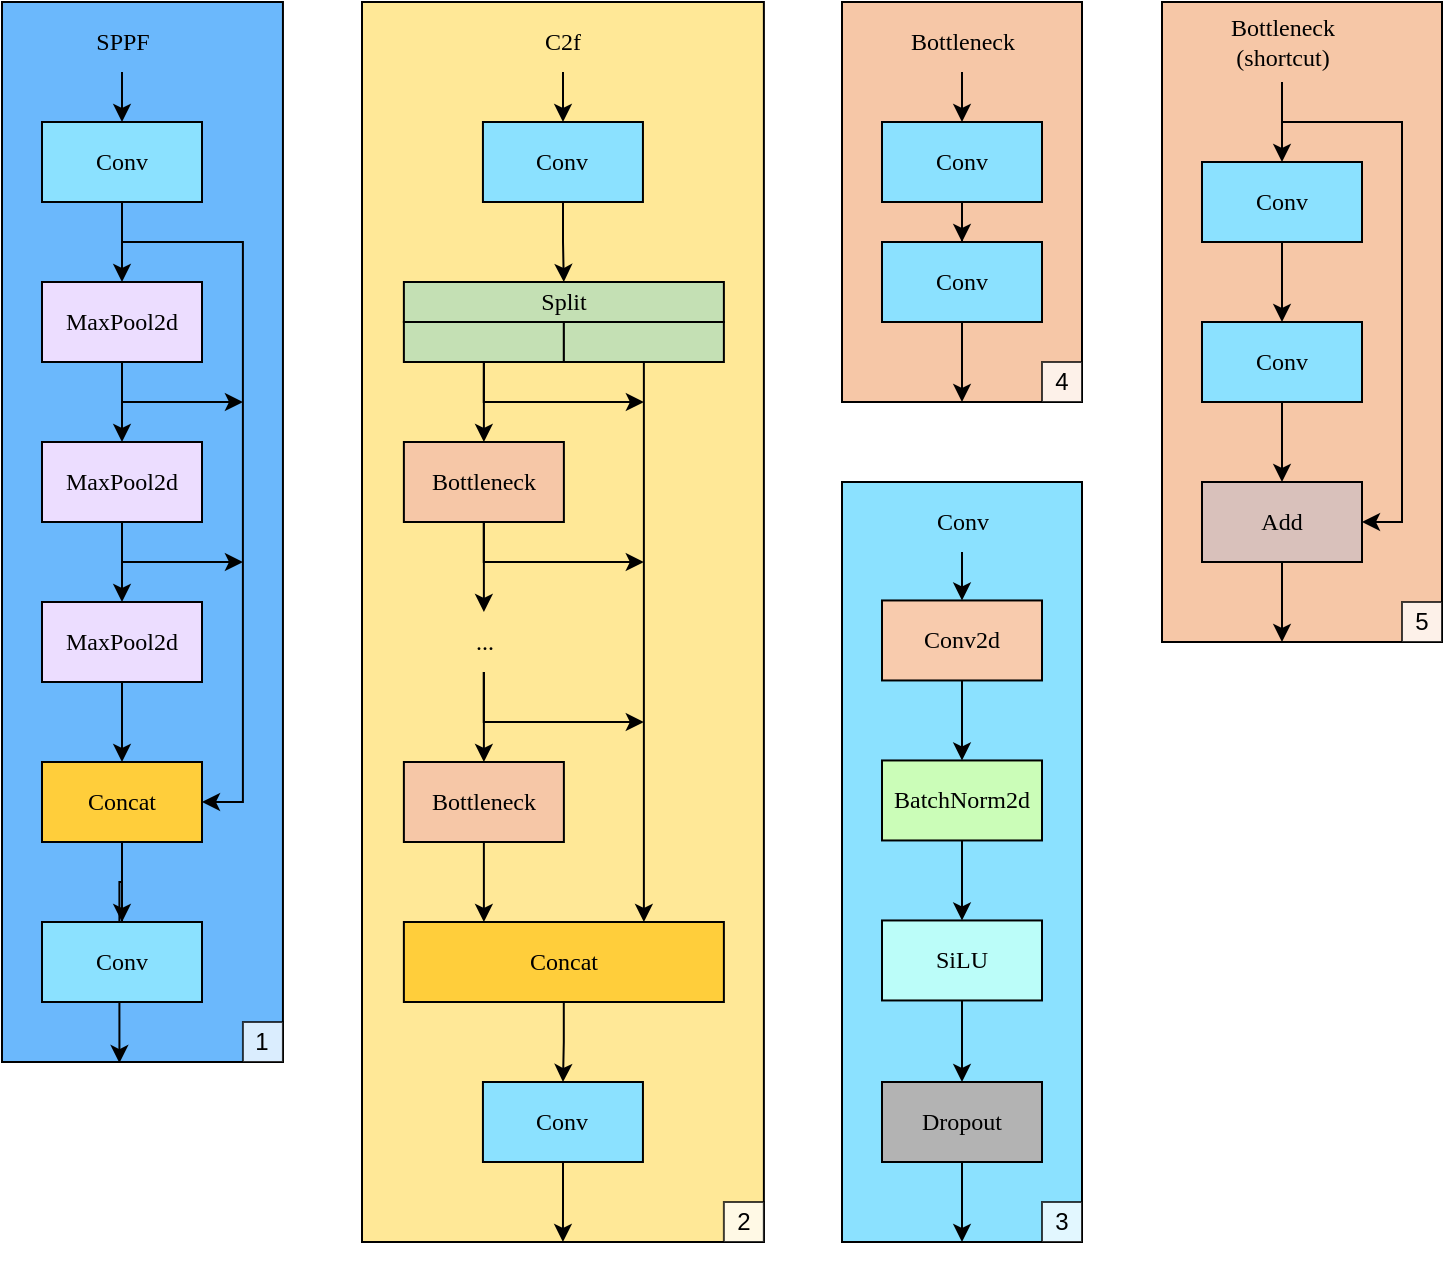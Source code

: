 <mxfile version="26.1.1">
  <diagram name="Page-1" id="g8btpRPLH8WLccAU3qrU">
    <mxGraphModel dx="-1126" dy="335" grid="1" gridSize="10" guides="1" tooltips="1" connect="1" arrows="1" fold="1" page="1" pageScale="1" pageWidth="850" pageHeight="1100" math="0" shadow="0">
      <root>
        <mxCell id="0" />
        <mxCell id="1" parent="0" />
        <mxCell id="hceF1oOjvOmSHomcMqD4-155" value="" style="group;fontFamily=Garamond;" parent="1" vertex="1" connectable="0">
          <mxGeometry x="2360" y="100" width="140" height="320" as="geometry" />
        </mxCell>
        <mxCell id="hceF1oOjvOmSHomcMqD4-156" value="" style="whiteSpace=wrap;html=1;fillColor=#F6C7A7;fontFamily=Garamond;" parent="hceF1oOjvOmSHomcMqD4-155" vertex="1">
          <mxGeometry width="140" height="320" as="geometry" />
        </mxCell>
        <mxCell id="hceF1oOjvOmSHomcMqD4-157" value="" style="edgeStyle=orthogonalEdgeStyle;rounded=0;orthogonalLoop=1;jettySize=auto;html=1;fontFamily=Garamond;" parent="hceF1oOjvOmSHomcMqD4-155" source="hceF1oOjvOmSHomcMqD4-158" target="hceF1oOjvOmSHomcMqD4-160" edge="1">
          <mxGeometry relative="1" as="geometry" />
        </mxCell>
        <mxCell id="hceF1oOjvOmSHomcMqD4-158" value="Conv" style="whiteSpace=wrap;html=1;fillColor=#8BE1FF;fontColor=#000000;fontFamily=Garamond;" parent="hceF1oOjvOmSHomcMqD4-155" vertex="1">
          <mxGeometry x="20" y="80" width="80" height="40" as="geometry" />
        </mxCell>
        <mxCell id="hceF1oOjvOmSHomcMqD4-159" value="" style="edgeStyle=orthogonalEdgeStyle;rounded=0;orthogonalLoop=1;jettySize=auto;html=1;fontFamily=Garamond;" parent="hceF1oOjvOmSHomcMqD4-155" source="hceF1oOjvOmSHomcMqD4-160" target="hceF1oOjvOmSHomcMqD4-162" edge="1">
          <mxGeometry relative="1" as="geometry" />
        </mxCell>
        <mxCell id="hceF1oOjvOmSHomcMqD4-160" value="Conv" style="whiteSpace=wrap;html=1;fillColor=#8BE1FF;fontColor=#000000;fontFamily=Garamond;" parent="hceF1oOjvOmSHomcMqD4-155" vertex="1">
          <mxGeometry x="20" y="160" width="80" height="40" as="geometry" />
        </mxCell>
        <mxCell id="hceF1oOjvOmSHomcMqD4-161" style="edgeStyle=orthogonalEdgeStyle;rounded=0;orthogonalLoop=1;jettySize=auto;html=1;fontFamily=Garamond;" parent="hceF1oOjvOmSHomcMqD4-155" source="hceF1oOjvOmSHomcMqD4-162" edge="1">
          <mxGeometry relative="1" as="geometry">
            <mxPoint x="60" y="320" as="targetPoint" />
          </mxGeometry>
        </mxCell>
        <mxCell id="hceF1oOjvOmSHomcMqD4-162" value="Add" style="whiteSpace=wrap;html=1;fillColor=#D9C1BB;fontColor=#000000;fontFamily=Garamond;" parent="hceF1oOjvOmSHomcMqD4-155" vertex="1">
          <mxGeometry x="20" y="240" width="80" height="40" as="geometry" />
        </mxCell>
        <mxCell id="hceF1oOjvOmSHomcMqD4-163" style="edgeStyle=orthogonalEdgeStyle;rounded=0;orthogonalLoop=1;jettySize=auto;html=1;fontFamily=Garamond;" parent="hceF1oOjvOmSHomcMqD4-155" source="hceF1oOjvOmSHomcMqD4-165" target="hceF1oOjvOmSHomcMqD4-158" edge="1">
          <mxGeometry relative="1" as="geometry" />
        </mxCell>
        <mxCell id="hceF1oOjvOmSHomcMqD4-164" style="edgeStyle=orthogonalEdgeStyle;rounded=0;orthogonalLoop=1;jettySize=auto;html=1;entryX=1;entryY=0.5;entryDx=0;entryDy=0;fontFamily=Garamond;" parent="hceF1oOjvOmSHomcMqD4-155" source="hceF1oOjvOmSHomcMqD4-165" target="hceF1oOjvOmSHomcMqD4-162" edge="1">
          <mxGeometry relative="1" as="geometry">
            <Array as="points">
              <mxPoint x="60" y="60" />
              <mxPoint x="120" y="60" />
              <mxPoint x="120" y="260" />
            </Array>
          </mxGeometry>
        </mxCell>
        <mxCell id="hceF1oOjvOmSHomcMqD4-165" value="Bottleneck&lt;div&gt;(shortcut)&lt;/div&gt;" style="text;html=1;align=center;verticalAlign=middle;resizable=0;points=[];autosize=1;strokeColor=none;fillColor=none;fontFamily=Garamond;" parent="hceF1oOjvOmSHomcMqD4-155" vertex="1">
          <mxGeometry x="20" width="80" height="40" as="geometry" />
        </mxCell>
        <mxCell id="hceF1oOjvOmSHomcMqD4-256" value="5" style="whiteSpace=wrap;html=1;opacity=75;" parent="hceF1oOjvOmSHomcMqD4-155" vertex="1">
          <mxGeometry x="120" y="300" width="20" height="20" as="geometry" />
        </mxCell>
        <mxCell id="hceF1oOjvOmSHomcMqD4-166" value="" style="group;fontFamily=Garamond;" parent="1" vertex="1" connectable="0">
          <mxGeometry x="2200" y="100" width="120" height="200" as="geometry" />
        </mxCell>
        <mxCell id="hceF1oOjvOmSHomcMqD4-167" value="" style="whiteSpace=wrap;html=1;fillColor=#F6C7A7;fontFamily=Garamond;" parent="hceF1oOjvOmSHomcMqD4-166" vertex="1">
          <mxGeometry width="120" height="200" as="geometry" />
        </mxCell>
        <mxCell id="hceF1oOjvOmSHomcMqD4-168" value="" style="edgeStyle=orthogonalEdgeStyle;rounded=0;orthogonalLoop=1;jettySize=auto;html=1;fontFamily=Garamond;" parent="hceF1oOjvOmSHomcMqD4-166" source="hceF1oOjvOmSHomcMqD4-169" target="hceF1oOjvOmSHomcMqD4-171" edge="1">
          <mxGeometry relative="1" as="geometry" />
        </mxCell>
        <mxCell id="hceF1oOjvOmSHomcMqD4-169" value="Conv" style="whiteSpace=wrap;html=1;fillColor=#8BE1FF;fontColor=#000000;fontFamily=Garamond;" parent="hceF1oOjvOmSHomcMqD4-166" vertex="1">
          <mxGeometry x="20" y="60" width="80" height="40" as="geometry" />
        </mxCell>
        <mxCell id="hceF1oOjvOmSHomcMqD4-170" value="" style="edgeStyle=orthogonalEdgeStyle;rounded=0;orthogonalLoop=1;jettySize=auto;html=1;fontFamily=Garamond;" parent="hceF1oOjvOmSHomcMqD4-166" source="hceF1oOjvOmSHomcMqD4-171" edge="1">
          <mxGeometry relative="1" as="geometry">
            <mxPoint x="60" y="200" as="targetPoint" />
          </mxGeometry>
        </mxCell>
        <mxCell id="hceF1oOjvOmSHomcMqD4-171" value="Conv" style="whiteSpace=wrap;html=1;fillColor=#8BE1FF;fontColor=#000000;fontFamily=Garamond;" parent="hceF1oOjvOmSHomcMqD4-166" vertex="1">
          <mxGeometry x="20" y="120" width="80" height="40" as="geometry" />
        </mxCell>
        <mxCell id="hceF1oOjvOmSHomcMqD4-172" style="edgeStyle=orthogonalEdgeStyle;rounded=0;orthogonalLoop=1;jettySize=auto;html=1;fontFamily=Garamond;" parent="hceF1oOjvOmSHomcMqD4-166" source="hceF1oOjvOmSHomcMqD4-173" target="hceF1oOjvOmSHomcMqD4-169" edge="1">
          <mxGeometry relative="1" as="geometry" />
        </mxCell>
        <mxCell id="hceF1oOjvOmSHomcMqD4-173" value="Bottleneck" style="text;html=1;align=center;verticalAlign=middle;resizable=0;points=[];autosize=1;strokeColor=none;fillColor=none;fontFamily=Garamond;" parent="hceF1oOjvOmSHomcMqD4-166" vertex="1">
          <mxGeometry x="20" y="5" width="80" height="30" as="geometry" />
        </mxCell>
        <mxCell id="hceF1oOjvOmSHomcMqD4-255" value="4" style="whiteSpace=wrap;html=1;opacity=75;" parent="hceF1oOjvOmSHomcMqD4-166" vertex="1">
          <mxGeometry x="100" y="180" width="20" height="20" as="geometry" />
        </mxCell>
        <mxCell id="hceF1oOjvOmSHomcMqD4-174" value="" style="group;fontFamily=Garamond;" parent="1" vertex="1" connectable="0">
          <mxGeometry x="1960" y="100" width="200.94" height="620" as="geometry" />
        </mxCell>
        <mxCell id="hceF1oOjvOmSHomcMqD4-175" value="" style="whiteSpace=wrap;html=1;fillColor=#FFE897;fontFamily=Garamond;" parent="hceF1oOjvOmSHomcMqD4-174" vertex="1">
          <mxGeometry width="200.94" height="620" as="geometry" />
        </mxCell>
        <mxCell id="hceF1oOjvOmSHomcMqD4-176" value="" style="edgeStyle=orthogonalEdgeStyle;rounded=0;orthogonalLoop=1;jettySize=auto;html=1;fontFamily=Garamond;" parent="hceF1oOjvOmSHomcMqD4-174" source="hceF1oOjvOmSHomcMqD4-177" target="hceF1oOjvOmSHomcMqD4-178" edge="1">
          <mxGeometry relative="1" as="geometry" />
        </mxCell>
        <mxCell id="hceF1oOjvOmSHomcMqD4-177" value="Conv" style="whiteSpace=wrap;html=1;fillColor=#8BE1FF;fontColor=#000000;fontFamily=Garamond;" parent="hceF1oOjvOmSHomcMqD4-174" vertex="1">
          <mxGeometry x="60.47" y="60" width="80" height="40" as="geometry" />
        </mxCell>
        <mxCell id="hceF1oOjvOmSHomcMqD4-178" value="Split" style="whiteSpace=wrap;html=1;fillColor=#C4E0B4;fontColor=#000000;fontFamily=Garamond;" parent="hceF1oOjvOmSHomcMqD4-174" vertex="1">
          <mxGeometry x="20.94" y="140" width="160" height="20" as="geometry" />
        </mxCell>
        <mxCell id="hceF1oOjvOmSHomcMqD4-179" style="edgeStyle=orthogonalEdgeStyle;rounded=0;orthogonalLoop=1;jettySize=auto;html=1;fontFamily=Garamond;" parent="hceF1oOjvOmSHomcMqD4-174" source="hceF1oOjvOmSHomcMqD4-181" target="hceF1oOjvOmSHomcMqD4-184" edge="1">
          <mxGeometry relative="1" as="geometry">
            <mxPoint x="60.94" y="280" as="targetPoint" />
          </mxGeometry>
        </mxCell>
        <mxCell id="hceF1oOjvOmSHomcMqD4-180" style="edgeStyle=orthogonalEdgeStyle;rounded=0;orthogonalLoop=1;jettySize=auto;html=1;fontFamily=Garamond;" parent="hceF1oOjvOmSHomcMqD4-174" source="hceF1oOjvOmSHomcMqD4-181" edge="1">
          <mxGeometry relative="1" as="geometry">
            <mxPoint x="140.94" y="280" as="targetPoint" />
            <Array as="points">
              <mxPoint x="60.94" y="280" />
              <mxPoint x="140.94" y="280" />
            </Array>
          </mxGeometry>
        </mxCell>
        <mxCell id="hceF1oOjvOmSHomcMqD4-181" value="Bottleneck" style="whiteSpace=wrap;html=1;fillColor=#F6C7A7;fontColor=#000000;fontFamily=Garamond;" parent="hceF1oOjvOmSHomcMqD4-174" vertex="1">
          <mxGeometry x="20.94" y="220" width="80" height="40" as="geometry" />
        </mxCell>
        <mxCell id="hceF1oOjvOmSHomcMqD4-182" style="edgeStyle=orthogonalEdgeStyle;rounded=0;orthogonalLoop=1;jettySize=auto;html=1;fontFamily=Garamond;" parent="hceF1oOjvOmSHomcMqD4-174" source="hceF1oOjvOmSHomcMqD4-184" target="hceF1oOjvOmSHomcMqD4-186" edge="1">
          <mxGeometry relative="1" as="geometry" />
        </mxCell>
        <mxCell id="hceF1oOjvOmSHomcMqD4-183" style="edgeStyle=orthogonalEdgeStyle;rounded=0;orthogonalLoop=1;jettySize=auto;html=1;fontFamily=Garamond;" parent="hceF1oOjvOmSHomcMqD4-174" source="hceF1oOjvOmSHomcMqD4-184" edge="1">
          <mxGeometry relative="1" as="geometry">
            <mxPoint x="140.94" y="360" as="targetPoint" />
            <Array as="points">
              <mxPoint x="60.94" y="360" />
              <mxPoint x="140.94" y="360" />
            </Array>
          </mxGeometry>
        </mxCell>
        <mxCell id="hceF1oOjvOmSHomcMqD4-184" value="..." style="text;html=1;align=center;verticalAlign=middle;resizable=0;points=[];autosize=1;strokeColor=none;fillColor=none;fontFamily=Garamond;" parent="hceF1oOjvOmSHomcMqD4-174" vertex="1">
          <mxGeometry x="45.94" y="305" width="30" height="30" as="geometry" />
        </mxCell>
        <mxCell id="hceF1oOjvOmSHomcMqD4-185" value="" style="edgeStyle=orthogonalEdgeStyle;rounded=0;orthogonalLoop=1;jettySize=auto;html=1;entryX=0.25;entryY=0;entryDx=0;entryDy=0;fontFamily=Garamond;" parent="hceF1oOjvOmSHomcMqD4-174" source="hceF1oOjvOmSHomcMqD4-186" target="hceF1oOjvOmSHomcMqD4-188" edge="1">
          <mxGeometry relative="1" as="geometry" />
        </mxCell>
        <mxCell id="hceF1oOjvOmSHomcMqD4-186" value="Bottleneck" style="whiteSpace=wrap;html=1;fillColor=#F6C7A7;fontColor=#000000;fontFamily=Garamond;" parent="hceF1oOjvOmSHomcMqD4-174" vertex="1">
          <mxGeometry x="20.94" y="380" width="80" height="40" as="geometry" />
        </mxCell>
        <mxCell id="hceF1oOjvOmSHomcMqD4-187" value="" style="edgeStyle=orthogonalEdgeStyle;rounded=0;orthogonalLoop=1;jettySize=auto;html=1;fontFamily=Garamond;" parent="hceF1oOjvOmSHomcMqD4-174" source="hceF1oOjvOmSHomcMqD4-188" target="hceF1oOjvOmSHomcMqD4-190" edge="1">
          <mxGeometry relative="1" as="geometry" />
        </mxCell>
        <mxCell id="hceF1oOjvOmSHomcMqD4-188" value="Concat" style="whiteSpace=wrap;html=1;fontColor=#000000;fillColor=#FFCE3B;fontFamily=Garamond;" parent="hceF1oOjvOmSHomcMqD4-174" vertex="1">
          <mxGeometry x="20.94" y="460" width="160" height="40" as="geometry" />
        </mxCell>
        <mxCell id="hceF1oOjvOmSHomcMqD4-189" style="edgeStyle=orthogonalEdgeStyle;rounded=0;orthogonalLoop=1;jettySize=auto;html=1;fontFamily=Garamond;" parent="hceF1oOjvOmSHomcMqD4-174" source="hceF1oOjvOmSHomcMqD4-190" edge="1">
          <mxGeometry relative="1" as="geometry">
            <mxPoint x="100.47" y="620" as="targetPoint" />
          </mxGeometry>
        </mxCell>
        <mxCell id="hceF1oOjvOmSHomcMqD4-190" value="Conv" style="whiteSpace=wrap;html=1;fillColor=#8BE1FF;fontColor=#000000;fontFamily=Garamond;" parent="hceF1oOjvOmSHomcMqD4-174" vertex="1">
          <mxGeometry x="60.47" y="540" width="80" height="40" as="geometry" />
        </mxCell>
        <mxCell id="hceF1oOjvOmSHomcMqD4-191" style="edgeStyle=orthogonalEdgeStyle;rounded=0;orthogonalLoop=1;jettySize=auto;html=1;fontFamily=Garamond;" parent="hceF1oOjvOmSHomcMqD4-174" source="hceF1oOjvOmSHomcMqD4-192" target="hceF1oOjvOmSHomcMqD4-177" edge="1">
          <mxGeometry relative="1" as="geometry" />
        </mxCell>
        <mxCell id="hceF1oOjvOmSHomcMqD4-192" value="C2f" style="text;html=1;align=center;verticalAlign=middle;resizable=0;points=[];autosize=1;strokeColor=none;fillColor=none;fontFamily=Garamond;" parent="hceF1oOjvOmSHomcMqD4-174" vertex="1">
          <mxGeometry x="80.47" y="5" width="40" height="30" as="geometry" />
        </mxCell>
        <mxCell id="hceF1oOjvOmSHomcMqD4-193" style="edgeStyle=orthogonalEdgeStyle;rounded=0;orthogonalLoop=1;jettySize=auto;html=1;fontFamily=Garamond;" parent="hceF1oOjvOmSHomcMqD4-174" source="hceF1oOjvOmSHomcMqD4-195" target="hceF1oOjvOmSHomcMqD4-181" edge="1">
          <mxGeometry relative="1" as="geometry" />
        </mxCell>
        <mxCell id="hceF1oOjvOmSHomcMqD4-194" style="edgeStyle=orthogonalEdgeStyle;rounded=0;orthogonalLoop=1;jettySize=auto;html=1;exitX=0.5;exitY=1;exitDx=0;exitDy=0;fontFamily=Garamond;" parent="hceF1oOjvOmSHomcMqD4-174" source="hceF1oOjvOmSHomcMqD4-195" edge="1">
          <mxGeometry relative="1" as="geometry">
            <mxPoint x="140.94" y="200" as="targetPoint" />
            <Array as="points">
              <mxPoint x="60.94" y="200" />
            </Array>
          </mxGeometry>
        </mxCell>
        <mxCell id="hceF1oOjvOmSHomcMqD4-195" value="&lt;div&gt;&lt;br&gt;&lt;/div&gt;" style="whiteSpace=wrap;html=1;fillColor=#C4E0B4;fontColor=#000000;fontFamily=Garamond;" parent="hceF1oOjvOmSHomcMqD4-174" vertex="1">
          <mxGeometry x="20.94" y="160" width="80" height="20" as="geometry" />
        </mxCell>
        <mxCell id="hceF1oOjvOmSHomcMqD4-196" style="edgeStyle=orthogonalEdgeStyle;rounded=0;orthogonalLoop=1;jettySize=auto;html=1;entryX=0.75;entryY=0;entryDx=0;entryDy=0;fontFamily=Garamond;" parent="hceF1oOjvOmSHomcMqD4-174" source="hceF1oOjvOmSHomcMqD4-197" target="hceF1oOjvOmSHomcMqD4-188" edge="1">
          <mxGeometry relative="1" as="geometry" />
        </mxCell>
        <mxCell id="hceF1oOjvOmSHomcMqD4-197" value="&lt;div&gt;&lt;br&gt;&lt;/div&gt;" style="whiteSpace=wrap;html=1;fillColor=#C4E0B4;fontColor=#000000;fontFamily=Garamond;" parent="hceF1oOjvOmSHomcMqD4-174" vertex="1">
          <mxGeometry x="100.94" y="160" width="80" height="20" as="geometry" />
        </mxCell>
        <mxCell id="hceF1oOjvOmSHomcMqD4-253" value="2" style="whiteSpace=wrap;html=1;opacity=75;" parent="hceF1oOjvOmSHomcMqD4-174" vertex="1">
          <mxGeometry x="180.94" y="600" width="20" height="20" as="geometry" />
        </mxCell>
        <mxCell id="hceF1oOjvOmSHomcMqD4-198" value="" style="group;fontFamily=Garamond;" parent="1" vertex="1" connectable="0">
          <mxGeometry x="2200" y="340" width="120" height="380" as="geometry" />
        </mxCell>
        <mxCell id="hceF1oOjvOmSHomcMqD4-199" value="" style="whiteSpace=wrap;html=1;fillColor=#8BE1FF;fontColor=#000000;fontFamily=Garamond;" parent="hceF1oOjvOmSHomcMqD4-198" vertex="1">
          <mxGeometry width="120" height="380" as="geometry" />
        </mxCell>
        <mxCell id="hceF1oOjvOmSHomcMqD4-200" value="" style="edgeStyle=orthogonalEdgeStyle;rounded=0;orthogonalLoop=1;jettySize=auto;html=1;fontFamily=Garamond;" parent="hceF1oOjvOmSHomcMqD4-198" source="hceF1oOjvOmSHomcMqD4-201" target="hceF1oOjvOmSHomcMqD4-204" edge="1">
          <mxGeometry relative="1" as="geometry" />
        </mxCell>
        <mxCell id="hceF1oOjvOmSHomcMqD4-201" value="Conv2d" style="whiteSpace=wrap;html=1;fontColor=#000000;fillColor=#F8CBAD;fontFamily=Garamond;" parent="hceF1oOjvOmSHomcMqD4-198" vertex="1">
          <mxGeometry x="20" y="59.23" width="80" height="40" as="geometry" />
        </mxCell>
        <mxCell id="hceF1oOjvOmSHomcMqD4-202" value="" style="edgeStyle=orthogonalEdgeStyle;rounded=0;orthogonalLoop=1;jettySize=auto;html=1;fontFamily=Garamond;" parent="hceF1oOjvOmSHomcMqD4-198" edge="1">
          <mxGeometry relative="1" as="geometry">
            <mxPoint x="60" y="259.23" as="sourcePoint" />
            <mxPoint x="60" y="259.23" as="targetPoint" />
          </mxGeometry>
        </mxCell>
        <mxCell id="hceF1oOjvOmSHomcMqD4-203" value="" style="edgeStyle=orthogonalEdgeStyle;rounded=0;orthogonalLoop=1;jettySize=auto;html=1;fontFamily=Garamond;" parent="hceF1oOjvOmSHomcMqD4-198" source="hceF1oOjvOmSHomcMqD4-204" target="hceF1oOjvOmSHomcMqD4-206" edge="1">
          <mxGeometry relative="1" as="geometry" />
        </mxCell>
        <mxCell id="hceF1oOjvOmSHomcMqD4-204" value="BatchNorm2d" style="whiteSpace=wrap;html=1;fontColor=#000000;fillColor=#CBFDB8;fontFamily=Garamond;" parent="hceF1oOjvOmSHomcMqD4-198" vertex="1">
          <mxGeometry x="20" y="139.23" width="80" height="40" as="geometry" />
        </mxCell>
        <mxCell id="hceF1oOjvOmSHomcMqD4-205" value="" style="edgeStyle=orthogonalEdgeStyle;rounded=0;orthogonalLoop=1;jettySize=auto;html=1;fontFamily=Garamond;" parent="hceF1oOjvOmSHomcMqD4-198" source="hceF1oOjvOmSHomcMqD4-206" target="hceF1oOjvOmSHomcMqD4-210" edge="1">
          <mxGeometry relative="1" as="geometry" />
        </mxCell>
        <mxCell id="hceF1oOjvOmSHomcMqD4-206" value="SiLU" style="whiteSpace=wrap;html=1;fontColor=#000000;fillColor=#BBFDF9;fontFamily=Garamond;" parent="hceF1oOjvOmSHomcMqD4-198" vertex="1">
          <mxGeometry x="20" y="219.23" width="80" height="40" as="geometry" />
        </mxCell>
        <mxCell id="hceF1oOjvOmSHomcMqD4-207" style="edgeStyle=orthogonalEdgeStyle;rounded=0;orthogonalLoop=1;jettySize=auto;html=1;fontFamily=Garamond;" parent="hceF1oOjvOmSHomcMqD4-198" source="hceF1oOjvOmSHomcMqD4-208" target="hceF1oOjvOmSHomcMqD4-201" edge="1">
          <mxGeometry relative="1" as="geometry" />
        </mxCell>
        <mxCell id="hceF1oOjvOmSHomcMqD4-208" value="Conv" style="text;html=1;align=center;verticalAlign=middle;resizable=0;points=[];autosize=1;strokeColor=none;fillColor=none;fontFamily=Garamond;" parent="hceF1oOjvOmSHomcMqD4-198" vertex="1">
          <mxGeometry x="35" y="5" width="50" height="30" as="geometry" />
        </mxCell>
        <mxCell id="hceF1oOjvOmSHomcMqD4-209" style="edgeStyle=orthogonalEdgeStyle;rounded=0;orthogonalLoop=1;jettySize=auto;html=1;fontFamily=Garamond;" parent="hceF1oOjvOmSHomcMqD4-198" source="hceF1oOjvOmSHomcMqD4-210" edge="1">
          <mxGeometry relative="1" as="geometry">
            <mxPoint x="60" y="380" as="targetPoint" />
          </mxGeometry>
        </mxCell>
        <mxCell id="hceF1oOjvOmSHomcMqD4-210" value="Dropout" style="whiteSpace=wrap;html=1;fontColor=#000000;fillColor=#B3B3B3;fontFamily=Garamond;" parent="hceF1oOjvOmSHomcMqD4-198" vertex="1">
          <mxGeometry x="20" y="300" width="80" height="40" as="geometry" />
        </mxCell>
        <mxCell id="hceF1oOjvOmSHomcMqD4-254" value="3" style="whiteSpace=wrap;html=1;opacity=75;" parent="hceF1oOjvOmSHomcMqD4-198" vertex="1">
          <mxGeometry x="100" y="360" width="20" height="20" as="geometry" />
        </mxCell>
        <mxCell id="hceF1oOjvOmSHomcMqD4-211" value="" style="group;fontFamily=Garamond;" parent="1" vertex="1" connectable="0">
          <mxGeometry x="1780" y="105" width="140.47" height="525" as="geometry" />
        </mxCell>
        <mxCell id="hceF1oOjvOmSHomcMqD4-212" value="" style="group;fontFamily=Garamond;" parent="hceF1oOjvOmSHomcMqD4-211" vertex="1" connectable="0">
          <mxGeometry y="15" width="140.47" height="510" as="geometry" />
        </mxCell>
        <mxCell id="hceF1oOjvOmSHomcMqD4-213" value="" style="whiteSpace=wrap;html=1;fillColor=#6BB8FC;fontFamily=Garamond;" parent="hceF1oOjvOmSHomcMqD4-212" vertex="1">
          <mxGeometry y="-20" width="140.47" height="530" as="geometry" />
        </mxCell>
        <mxCell id="hceF1oOjvOmSHomcMqD4-214" value="" style="edgeStyle=orthogonalEdgeStyle;rounded=0;orthogonalLoop=1;jettySize=auto;html=1;fontFamily=Garamond;" parent="hceF1oOjvOmSHomcMqD4-212" source="hceF1oOjvOmSHomcMqD4-216" target="hceF1oOjvOmSHomcMqD4-219" edge="1">
          <mxGeometry relative="1" as="geometry" />
        </mxCell>
        <mxCell id="hceF1oOjvOmSHomcMqD4-215" style="edgeStyle=orthogonalEdgeStyle;rounded=0;orthogonalLoop=1;jettySize=auto;html=1;entryX=1;entryY=0.5;entryDx=0;entryDy=0;fontFamily=Garamond;" parent="hceF1oOjvOmSHomcMqD4-212" source="hceF1oOjvOmSHomcMqD4-216" target="hceF1oOjvOmSHomcMqD4-226" edge="1">
          <mxGeometry relative="1" as="geometry">
            <Array as="points">
              <mxPoint x="60.47" y="100" />
              <mxPoint x="120.47" y="100" />
              <mxPoint x="120.47" y="380" />
            </Array>
          </mxGeometry>
        </mxCell>
        <mxCell id="hceF1oOjvOmSHomcMqD4-216" value="Conv" style="whiteSpace=wrap;html=1;fillColor=#8BE1FF;fontColor=#000000;fontFamily=Garamond;" parent="hceF1oOjvOmSHomcMqD4-212" vertex="1">
          <mxGeometry x="20" y="40" width="80" height="40" as="geometry" />
        </mxCell>
        <mxCell id="hceF1oOjvOmSHomcMqD4-217" value="" style="edgeStyle=orthogonalEdgeStyle;rounded=0;orthogonalLoop=1;jettySize=auto;html=1;fontFamily=Garamond;" parent="hceF1oOjvOmSHomcMqD4-212" source="hceF1oOjvOmSHomcMqD4-219" target="hceF1oOjvOmSHomcMqD4-222" edge="1">
          <mxGeometry relative="1" as="geometry" />
        </mxCell>
        <mxCell id="hceF1oOjvOmSHomcMqD4-218" style="edgeStyle=orthogonalEdgeStyle;rounded=0;orthogonalLoop=1;jettySize=auto;html=1;endArrow=classic;startFill=0;fontFamily=Garamond;endFill=1;" parent="hceF1oOjvOmSHomcMqD4-212" source="hceF1oOjvOmSHomcMqD4-219" edge="1">
          <mxGeometry relative="1" as="geometry">
            <mxPoint x="120.47" y="180" as="targetPoint" />
            <Array as="points">
              <mxPoint x="60.47" y="180" />
            </Array>
          </mxGeometry>
        </mxCell>
        <mxCell id="hceF1oOjvOmSHomcMqD4-219" value="MaxPool2d" style="whiteSpace=wrap;html=1;fillColor=#ECDDFF;fontColor=#000000;fontFamily=Garamond;" parent="hceF1oOjvOmSHomcMqD4-212" vertex="1">
          <mxGeometry x="20" y="120" width="80" height="40" as="geometry" />
        </mxCell>
        <mxCell id="hceF1oOjvOmSHomcMqD4-220" value="" style="edgeStyle=orthogonalEdgeStyle;rounded=0;orthogonalLoop=1;jettySize=auto;html=1;fontFamily=Garamond;" parent="hceF1oOjvOmSHomcMqD4-212" source="hceF1oOjvOmSHomcMqD4-222" target="hceF1oOjvOmSHomcMqD4-224" edge="1">
          <mxGeometry relative="1" as="geometry" />
        </mxCell>
        <mxCell id="hceF1oOjvOmSHomcMqD4-221" style="edgeStyle=orthogonalEdgeStyle;rounded=0;orthogonalLoop=1;jettySize=auto;html=1;endArrow=classic;startFill=0;fontFamily=Garamond;endFill=1;" parent="hceF1oOjvOmSHomcMqD4-212" source="hceF1oOjvOmSHomcMqD4-222" edge="1">
          <mxGeometry relative="1" as="geometry">
            <mxPoint x="120.47" y="260" as="targetPoint" />
            <Array as="points">
              <mxPoint x="60.47" y="260" />
            </Array>
          </mxGeometry>
        </mxCell>
        <mxCell id="hceF1oOjvOmSHomcMqD4-222" value="MaxPool2d" style="whiteSpace=wrap;html=1;fillColor=#ECDDFF;fontColor=#000000;fontFamily=Garamond;" parent="hceF1oOjvOmSHomcMqD4-212" vertex="1">
          <mxGeometry x="20" y="200" width="80" height="40" as="geometry" />
        </mxCell>
        <mxCell id="hceF1oOjvOmSHomcMqD4-223" value="" style="edgeStyle=orthogonalEdgeStyle;rounded=0;orthogonalLoop=1;jettySize=auto;html=1;fontFamily=Garamond;" parent="hceF1oOjvOmSHomcMqD4-212" source="hceF1oOjvOmSHomcMqD4-224" target="hceF1oOjvOmSHomcMqD4-226" edge="1">
          <mxGeometry relative="1" as="geometry" />
        </mxCell>
        <mxCell id="hceF1oOjvOmSHomcMqD4-224" value="MaxPool2d" style="whiteSpace=wrap;html=1;fillColor=#ECDDFF;fontColor=#000000;fontFamily=Garamond;" parent="hceF1oOjvOmSHomcMqD4-212" vertex="1">
          <mxGeometry x="20" y="280" width="80" height="40" as="geometry" />
        </mxCell>
        <mxCell id="hceF1oOjvOmSHomcMqD4-225" value="" style="edgeStyle=orthogonalEdgeStyle;rounded=0;orthogonalLoop=1;jettySize=auto;html=1;fontFamily=Garamond;" parent="hceF1oOjvOmSHomcMqD4-212" source="hceF1oOjvOmSHomcMqD4-226" target="hceF1oOjvOmSHomcMqD4-228" edge="1">
          <mxGeometry relative="1" as="geometry" />
        </mxCell>
        <mxCell id="hceF1oOjvOmSHomcMqD4-226" value="Concat" style="whiteSpace=wrap;html=1;fontColor=#000000;fillColor=#FFCE3B;fontFamily=Garamond;" parent="hceF1oOjvOmSHomcMqD4-212" vertex="1">
          <mxGeometry x="20" y="360" width="80" height="40" as="geometry" />
        </mxCell>
        <mxCell id="hceF1oOjvOmSHomcMqD4-227" style="edgeStyle=orthogonalEdgeStyle;rounded=0;orthogonalLoop=1;jettySize=auto;html=1;entryX=0.418;entryY=1.001;entryDx=0;entryDy=0;entryPerimeter=0;fontFamily=Garamond;" parent="hceF1oOjvOmSHomcMqD4-212" source="hceF1oOjvOmSHomcMqD4-228" target="hceF1oOjvOmSHomcMqD4-213" edge="1">
          <mxGeometry relative="1" as="geometry">
            <mxPoint x="60" y="520" as="targetPoint" />
          </mxGeometry>
        </mxCell>
        <mxCell id="hceF1oOjvOmSHomcMqD4-228" value="Conv" style="whiteSpace=wrap;html=1;fillColor=#8BE1FF;fontColor=#000000;fontFamily=Garamond;" parent="hceF1oOjvOmSHomcMqD4-212" vertex="1">
          <mxGeometry x="20" y="440" width="80" height="40" as="geometry" />
        </mxCell>
        <mxCell id="hceF1oOjvOmSHomcMqD4-231" value="1" style="whiteSpace=wrap;html=1;opacity=75;" parent="hceF1oOjvOmSHomcMqD4-212" vertex="1">
          <mxGeometry x="120.47" y="490" width="20" height="20" as="geometry" />
        </mxCell>
        <mxCell id="hceF1oOjvOmSHomcMqD4-229" style="edgeStyle=orthogonalEdgeStyle;rounded=0;orthogonalLoop=1;jettySize=auto;html=1;fontFamily=Garamond;" parent="hceF1oOjvOmSHomcMqD4-211" source="hceF1oOjvOmSHomcMqD4-230" target="hceF1oOjvOmSHomcMqD4-216" edge="1">
          <mxGeometry relative="1" as="geometry" />
        </mxCell>
        <mxCell id="hceF1oOjvOmSHomcMqD4-230" value="SPPF" style="text;html=1;align=center;verticalAlign=middle;resizable=0;points=[];autosize=1;strokeColor=none;fillColor=none;fontFamily=Garamond;" parent="hceF1oOjvOmSHomcMqD4-211" vertex="1">
          <mxGeometry x="35" width="50" height="30" as="geometry" />
        </mxCell>
      </root>
    </mxGraphModel>
  </diagram>
</mxfile>
